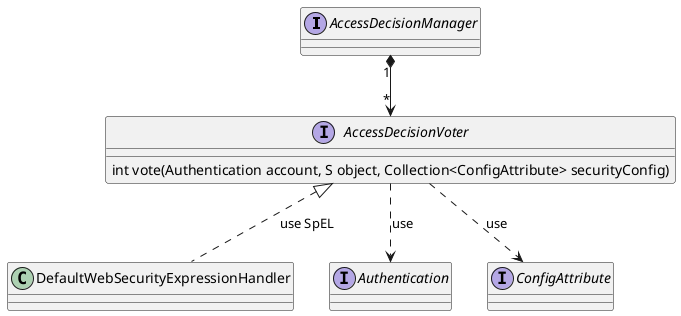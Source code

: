@startuml "Models"

interface AccessDecisionManager

interface AccessDecisionVoter {
    int vote(Authentication account, S object, Collection<ConfigAttribute> securityConfig)
}
class DefaultWebSecurityExpressionHandler
AccessDecisionVoter <|.. DefaultWebSecurityExpressionHandler: use SpEL

AccessDecisionManager "1" *--> "*" AccessDecisionVoter

interface Authentication
AccessDecisionVoter ..> Authentication: use

interface ConfigAttribute
AccessDecisionVoter ..> ConfigAttribute: use

@enduml